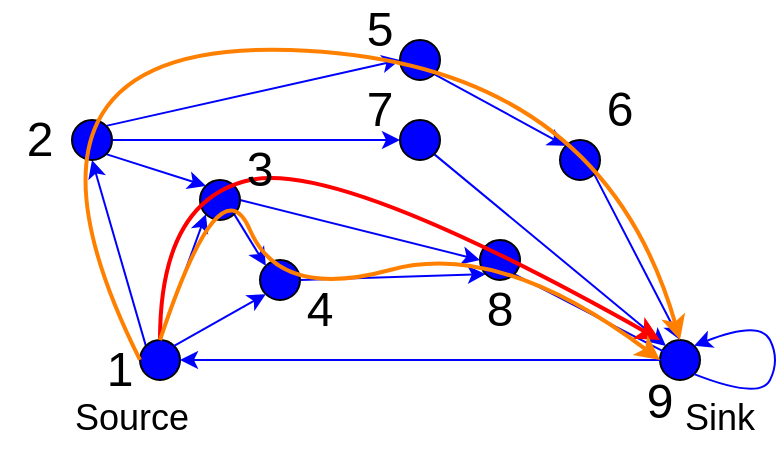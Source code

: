 <mxfile><diagram id="vahNezfCBUmYsB58wnPX" name="Page-1"><mxGraphModel dx="690" dy="575" grid="1" gridSize="10" guides="1" tooltips="1" connect="1" arrows="1" fold="1" page="1" pageScale="1" pageWidth="800" pageHeight="800" background="none" math="0" shadow="0"><root><mxCell id="0"/><mxCell id="1" parent="0"/><mxCell id="14" style="edgeStyle=none;html=1;exitX=0.5;exitY=0;exitDx=0;exitDy=0;entryX=0;entryY=1;entryDx=0;entryDy=0;fillColor=#0000FF;strokeColor=#0000FF;" parent="1" source="2" target="8" edge="1"><mxGeometry relative="1" as="geometry"/></mxCell><mxCell id="18" style="edgeStyle=none;html=1;exitX=0;exitY=0;exitDx=0;exitDy=0;entryX=0.5;entryY=1;entryDx=0;entryDy=0;fillColor=#0000FF;strokeColor=#0000FF;" parent="1" source="2" target="9" edge="1"><mxGeometry relative="1" as="geometry"/></mxCell><mxCell id="2" value="" style="ellipse;whiteSpace=wrap;html=1;aspect=fixed;fillColor=#0000FF;fontColor=#ffffff;strokeColor=default;shadow=0;gradientColor=none;" parent="1" vertex="1"><mxGeometry x="200" y="290" width="20" height="20" as="geometry"/></mxCell><mxCell id="3" value="" style="ellipse;whiteSpace=wrap;html=1;aspect=fixed;fillColor=#0000FF;fontColor=#ffffff;strokeColor=default;shadow=0;gradientColor=none;" parent="1" vertex="1"><mxGeometry x="460" y="290" width="20" height="20" as="geometry"/></mxCell><mxCell id="16" style="edgeStyle=none;html=1;exitX=1;exitY=0.5;exitDx=0;exitDy=0;entryX=0;entryY=1;entryDx=0;entryDy=0;fillColor=#0000FF;strokeColor=#0000FF;" parent="1" source="4" target="12" edge="1"><mxGeometry relative="1" as="geometry"/></mxCell><mxCell id="4" value="" style="ellipse;whiteSpace=wrap;html=1;aspect=fixed;fillColor=#0000FF;fontColor=#ffffff;strokeColor=default;shadow=0;gradientColor=none;" parent="1" vertex="1"><mxGeometry x="260" y="250" width="20" height="20" as="geometry"/></mxCell><mxCell id="5" value="" style="endArrow=classic;html=1;fillColor=#0000FF;strokeColor=#0000FF;exitX=0;exitY=0.5;exitDx=0;exitDy=0;entryX=1;entryY=0.5;entryDx=0;entryDy=0;" parent="1" source="3" target="2" edge="1"><mxGeometry width="50" height="50" relative="1" as="geometry"><mxPoint x="310" y="320" as="sourcePoint"/><mxPoint x="360" y="270" as="targetPoint"/></mxGeometry></mxCell><mxCell id="6" value="" style="endArrow=classic;html=1;exitX=1;exitY=0;exitDx=0;exitDy=0;entryX=0;entryY=1;entryDx=0;entryDy=0;fillColor=#0000FF;strokeColor=#0000FF;" parent="1" source="2" target="4" edge="1"><mxGeometry width="50" height="50" relative="1" as="geometry"><mxPoint x="310" y="320" as="sourcePoint"/><mxPoint x="360" y="270" as="targetPoint"/></mxGeometry></mxCell><mxCell id="15" style="edgeStyle=none;html=1;exitX=1;exitY=1;exitDx=0;exitDy=0;entryX=0;entryY=0;entryDx=0;entryDy=0;fillColor=#0000FF;strokeColor=#0000FF;" parent="1" source="8" target="4" edge="1"><mxGeometry relative="1" as="geometry"/></mxCell><mxCell id="17" style="edgeStyle=none;html=1;exitX=1;exitY=0.5;exitDx=0;exitDy=0;entryX=0;entryY=0.5;entryDx=0;entryDy=0;fillColor=#0000FF;strokeColor=#0000FF;" parent="1" source="8" target="12" edge="1"><mxGeometry relative="1" as="geometry"/></mxCell><mxCell id="8" value="" style="ellipse;whiteSpace=wrap;html=1;aspect=fixed;fillColor=#0000FF;fontColor=#ffffff;strokeColor=default;shadow=0;gradientColor=none;" parent="1" vertex="1"><mxGeometry x="230" y="210" width="20" height="20" as="geometry"/></mxCell><mxCell id="19" style="edgeStyle=none;html=1;exitX=1;exitY=0;exitDx=0;exitDy=0;entryX=0;entryY=0.5;entryDx=0;entryDy=0;fillColor=#0000FF;strokeColor=#0000FF;" parent="1" source="9" target="10" edge="1"><mxGeometry relative="1" as="geometry"/></mxCell><mxCell id="20" style="edgeStyle=none;html=1;exitX=1;exitY=0.5;exitDx=0;exitDy=0;entryX=0;entryY=0.5;entryDx=0;entryDy=0;fillColor=#0000FF;strokeColor=#0000FF;" parent="1" source="9" target="11" edge="1"><mxGeometry relative="1" as="geometry"/></mxCell><mxCell id="21" style="edgeStyle=none;html=1;exitX=1;exitY=1;exitDx=0;exitDy=0;entryX=0;entryY=0;entryDx=0;entryDy=0;fillColor=#0000FF;strokeColor=#0000FF;" parent="1" source="9" target="8" edge="1"><mxGeometry relative="1" as="geometry"/></mxCell><mxCell id="9" value="" style="ellipse;whiteSpace=wrap;html=1;aspect=fixed;fillColor=#0000FF;fontColor=#ffffff;strokeColor=default;shadow=0;gradientColor=none;" parent="1" vertex="1"><mxGeometry x="166" y="180" width="20" height="20" as="geometry"/></mxCell><mxCell id="25" style="edgeStyle=none;html=1;exitX=1;exitY=1;exitDx=0;exitDy=0;entryX=0;entryY=0;entryDx=0;entryDy=0;fillColor=#0000FF;strokeColor=#0000FF;" parent="1" source="10" target="13" edge="1"><mxGeometry relative="1" as="geometry"/></mxCell><mxCell id="10" value="" style="ellipse;whiteSpace=wrap;html=1;aspect=fixed;fillColor=#0000FF;fontColor=#ffffff;strokeColor=default;shadow=0;gradientColor=none;" parent="1" vertex="1"><mxGeometry x="330" y="140" width="20" height="20" as="geometry"/></mxCell><mxCell id="24" style="edgeStyle=none;html=1;exitX=1;exitY=1;exitDx=0;exitDy=0;entryX=0;entryY=0;entryDx=0;entryDy=0;fillColor=#0000FF;strokeColor=#0000FF;" parent="1" source="11" target="3" edge="1"><mxGeometry relative="1" as="geometry"/></mxCell><mxCell id="11" value="" style="ellipse;whiteSpace=wrap;html=1;aspect=fixed;fillColor=#0000FF;fontColor=#ffffff;strokeColor=default;shadow=0;gradientColor=none;" parent="1" vertex="1"><mxGeometry x="330" y="180" width="20" height="20" as="geometry"/></mxCell><mxCell id="23" style="edgeStyle=none;html=1;exitX=1;exitY=1;exitDx=0;exitDy=0;fillColor=#0000FF;strokeColor=#0000FF;" parent="1" source="12" edge="1"><mxGeometry relative="1" as="geometry"><mxPoint x="390" y="250" as="sourcePoint"/><mxPoint x="470" y="300" as="targetPoint"/></mxGeometry></mxCell><mxCell id="12" value="" style="ellipse;whiteSpace=wrap;html=1;aspect=fixed;fillColor=#0000FF;fontColor=#ffffff;strokeColor=default;shadow=0;gradientColor=none;" parent="1" vertex="1"><mxGeometry x="370" y="240" width="20" height="20" as="geometry"/></mxCell><mxCell id="22" style="edgeStyle=none;html=1;exitX=1;exitY=1;exitDx=0;exitDy=0;entryX=0.5;entryY=0;entryDx=0;entryDy=0;fillColor=#0000FF;strokeColor=#0000FF;" parent="1" source="13" target="3" edge="1"><mxGeometry relative="1" as="geometry"/></mxCell><mxCell id="13" value="" style="ellipse;whiteSpace=wrap;html=1;aspect=fixed;fillColor=#0000FF;fontColor=#ffffff;strokeColor=default;shadow=0;gradientColor=none;" parent="1" vertex="1"><mxGeometry x="410" y="190" width="20" height="20" as="geometry"/></mxCell><mxCell id="27" value="" style="curved=1;endArrow=classic;html=1;exitX=1;exitY=1;exitDx=0;exitDy=0;entryX=1;entryY=0;entryDx=0;entryDy=0;fillColor=#A9A3FF;strokeColor=#0000FF;" parent="1" source="3" target="3" edge="1"><mxGeometry width="50" height="50" relative="1" as="geometry"><mxPoint x="500" y="350" as="sourcePoint"/><mxPoint x="550" y="300" as="targetPoint"/><Array as="points"><mxPoint x="510" y="320"/><mxPoint x="520" y="300"/><mxPoint x="510" y="280"/></Array></mxGeometry></mxCell><mxCell id="29" value="1" style="text;html=1;strokeColor=none;fillColor=none;align=center;verticalAlign=middle;whiteSpace=wrap;rounded=0;shadow=0;strokeWidth=7;fontSize=24;fontStyle=0" parent="1" vertex="1"><mxGeometry x="170" y="290" width="40" height="30" as="geometry"/></mxCell><mxCell id="37" value="9" style="text;html=1;strokeColor=none;fillColor=none;align=center;verticalAlign=middle;whiteSpace=wrap;rounded=0;shadow=0;strokeWidth=7;fontSize=24;fontStyle=0" parent="1" vertex="1"><mxGeometry x="440" y="306" width="40" height="30" as="geometry"/></mxCell><mxCell id="39" value="Source" style="text;html=1;strokeColor=none;fillColor=none;align=center;verticalAlign=middle;whiteSpace=wrap;rounded=0;shadow=0;fontSize=18;" parent="1" vertex="1"><mxGeometry x="166" y="314" width="60" height="30" as="geometry"/></mxCell><mxCell id="41" value="" style="curved=1;endArrow=classic;html=1;exitX=1;exitY=0;exitDx=0;exitDy=0;fillColor=#d80073;strokeColor=#FF0000;strokeWidth=2;" edge="1" parent="1" source="29"><mxGeometry width="50" height="50" relative="1" as="geometry"><mxPoint x="370" y="280" as="sourcePoint"/><mxPoint x="460" y="290" as="targetPoint"/><Array as="points"><mxPoint x="210" y="220"/><mxPoint x="300" y="200"/></Array></mxGeometry></mxCell><mxCell id="30" value="2&lt;span style=&quot;color: rgba(0 , 0 , 0 , 0) ; font-family: monospace ; font-size: 0px&quot;&gt;%3CmxGraphModel%3E%3Croot%3E%3CmxCell%20id%3D%220%22%2F%3E%3CmxCell%20id%3D%221%22%20parent%3D%220%22%2F%3E%3CmxCell%20id%3D%222%22%20value%3D%221%22%20style%3D%22text%3Bhtml%3D1%3BstrokeColor%3Dnone%3BfillColor%3Dnone%3Balign%3Dcenter%3BverticalAlign%3Dmiddle%3BwhiteSpace%3Dwrap%3Brounded%3D0%3Bshadow%3D0%3BstrokeWidth%3D7%3BfontSize%3D24%3BfontStyle%3D0%22%20vertex%3D%221%22%20parent%3D%221%22%3E%3CmxGeometry%20x%3D%22170%22%20y%3D%22290%22%20width%3D%2240%22%20height%3D%2230%22%20as%3D%22geometry%22%2F%3E%3C%2FmxCell%3E%3C%2Froot%3E%3C%2FmxGraphModel%3E&lt;/span&gt;&lt;span style=&quot;color: rgba(0 , 0 , 0 , 0) ; font-family: monospace ; font-size: 0px&quot;&gt;%3CmxGraphModel%3E%3Croot%3E%3CmxCell%20id%3D%220%22%2F%3E%3CmxCell%20id%3D%221%22%20parent%3D%220%22%2F%3E%3CmxCell%20id%3D%222%22%20value%3D%221%22%20style%3D%22text%3Bhtml%3D1%3BstrokeColor%3Dnone%3BfillColor%3Dnone%3Balign%3Dcenter%3BverticalAlign%3Dmiddle%3BwhiteSpace%3Dwrap%3Brounded%3D0%3Bshadow%3D0%3BstrokeWidth%3D7%3BfontSize%3D24%3BfontStyle%3D0%22%20vertex%3D%221%22%20parent%3D%221%22%3E%3CmxGeometry%20x%3D%22170%22%20y%3D%22290%22%20width%3D%2240%22%20height%3D%2230%22%20as%3D%22geometry%22%2F%3E%3C%2FmxCell%3E%3C%2Froot%3E%3C%2FmxGraphModel%3E&lt;/span&gt;" style="text;html=1;strokeColor=none;fillColor=none;align=center;verticalAlign=middle;whiteSpace=wrap;rounded=0;shadow=0;strokeWidth=7;fontSize=24;fontStyle=0" parent="1" vertex="1"><mxGeometry x="130" y="175" width="40" height="30" as="geometry"/></mxCell><mxCell id="32" value="4" style="text;html=1;strokeColor=none;fillColor=none;align=center;verticalAlign=middle;whiteSpace=wrap;rounded=0;shadow=0;strokeWidth=7;fontSize=24;fontStyle=0" parent="1" vertex="1"><mxGeometry x="270" y="260" width="40" height="30" as="geometry"/></mxCell><mxCell id="33" value="5" style="text;html=1;strokeColor=none;fillColor=none;align=center;verticalAlign=middle;whiteSpace=wrap;rounded=0;shadow=0;strokeWidth=7;fontSize=24;fontStyle=0" parent="1" vertex="1"><mxGeometry x="300" y="120" width="40" height="30" as="geometry"/></mxCell><mxCell id="34" value="7" style="text;html=1;strokeColor=none;fillColor=none;align=center;verticalAlign=middle;whiteSpace=wrap;rounded=0;shadow=0;strokeWidth=7;fontSize=24;fontStyle=0" parent="1" vertex="1"><mxGeometry x="300" y="160" width="40" height="30" as="geometry"/></mxCell><mxCell id="35" value="6" style="text;html=1;strokeColor=none;fillColor=none;align=center;verticalAlign=middle;whiteSpace=wrap;rounded=0;shadow=0;strokeWidth=7;fontSize=24;fontStyle=0" parent="1" vertex="1"><mxGeometry x="420" y="160" width="40" height="30" as="geometry"/></mxCell><mxCell id="36" value="8" style="text;html=1;strokeColor=none;fillColor=none;align=center;verticalAlign=middle;whiteSpace=wrap;rounded=0;shadow=0;strokeWidth=7;fontSize=24;fontStyle=0" parent="1" vertex="1"><mxGeometry x="360" y="260" width="40" height="30" as="geometry"/></mxCell><mxCell id="40" value="Sink" style="text;html=1;strokeColor=none;fillColor=none;align=center;verticalAlign=middle;whiteSpace=wrap;rounded=0;shadow=0;fontSize=18;" parent="1" vertex="1"><mxGeometry x="460" y="314" width="60" height="30" as="geometry"/></mxCell><mxCell id="31" value="3" style="text;html=1;strokeColor=none;fillColor=none;align=center;verticalAlign=middle;whiteSpace=wrap;rounded=0;shadow=0;strokeWidth=7;fontSize=24;fontStyle=0" parent="1" vertex="1"><mxGeometry x="240" y="190" width="40" height="30" as="geometry"/></mxCell><mxCell id="44" value="" style="curved=1;endArrow=classic;html=1;fillColor=#60a917;strokeColor=#FF8000;strokeWidth=2;exitX=0.75;exitY=0.333;exitDx=0;exitDy=0;exitPerimeter=0;" edge="1" parent="1" source="29"><mxGeometry width="50" height="50" relative="1" as="geometry"><mxPoint x="210" y="290" as="sourcePoint"/><mxPoint x="470" y="290" as="targetPoint"/><Array as="points"><mxPoint x="120" y="140"/><mxPoint x="430" y="150"/></Array></mxGeometry></mxCell><mxCell id="46" value="" style="curved=1;endArrow=classic;html=1;fillColor=#60a917;strokeColor=#FF8000;strokeWidth=2;exitX=1;exitY=0;exitDx=0;exitDy=0;" edge="1" parent="1" source="29"><mxGeometry width="50" height="50" relative="1" as="geometry"><mxPoint x="185" y="190" as="sourcePoint"/><mxPoint x="460" y="300" as="targetPoint"/><Array as="points"><mxPoint x="240" y="200"/><mxPoint x="270" y="270"/><mxPoint x="380" y="240"/></Array></mxGeometry></mxCell></root></mxGraphModel></diagram></mxfile>